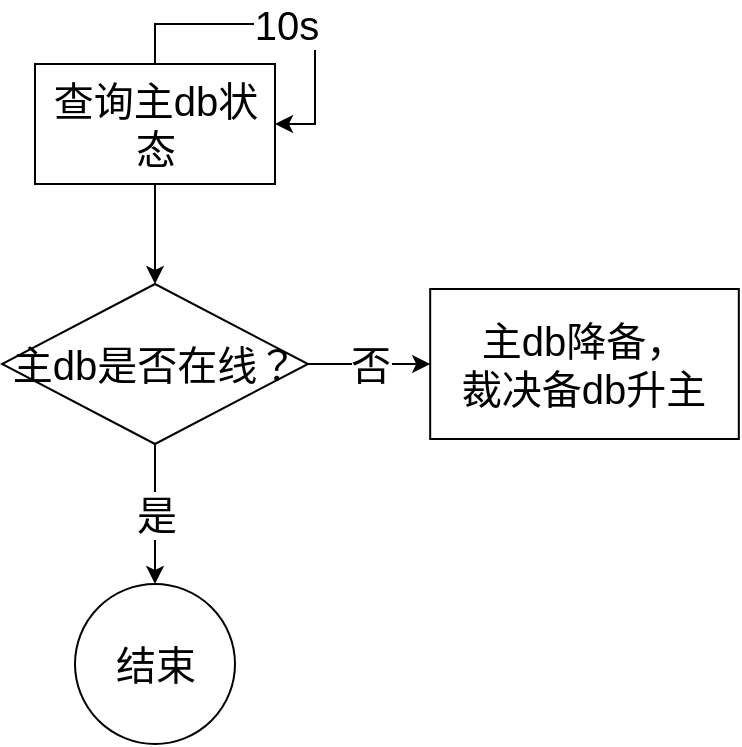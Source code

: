 <mxfile version="14.9.2" type="github" pages="3">
  <diagram id="rc4cJNgUSgESx1fXajIE" name="总体设计">
    <mxGraphModel dx="1422" dy="794" grid="1" gridSize="10" guides="1" tooltips="1" connect="1" arrows="1" fold="1" page="1" pageScale="1" pageWidth="827" pageHeight="1169" math="0" shadow="0">
      <root>
        <mxCell id="Iep0IO20YgfSR1-2lDho-0" />
        <mxCell id="Iep0IO20YgfSR1-2lDho-1" parent="Iep0IO20YgfSR1-2lDho-0" />
        <mxCell id="igdvtDWH_usGFmr15wQb-10" style="edgeStyle=orthogonalEdgeStyle;rounded=0;orthogonalLoop=1;jettySize=auto;html=1;fontSize=20;fontColor=#000000;entryX=0.5;entryY=0;entryDx=0;entryDy=0;" parent="Iep0IO20YgfSR1-2lDho-1" source="igdvtDWH_usGFmr15wQb-9" target="igdvtDWH_usGFmr15wQb-12" edge="1">
          <mxGeometry relative="1" as="geometry">
            <mxPoint x="437.09" y="110" as="targetPoint" />
          </mxGeometry>
        </mxCell>
        <mxCell id="igdvtDWH_usGFmr15wQb-9" value="查询主db状态" style="rounded=0;whiteSpace=wrap;html=1;fontSize=20;fontColor=#000000;" parent="Iep0IO20YgfSR1-2lDho-1" vertex="1">
          <mxGeometry x="245.5" y="80" width="120" height="60" as="geometry" />
        </mxCell>
        <mxCell id="igdvtDWH_usGFmr15wQb-13" value="是" style="edgeStyle=orthogonalEdgeStyle;rounded=0;orthogonalLoop=1;jettySize=auto;html=1;fontSize=20;fontColor=#000000;" parent="Iep0IO20YgfSR1-2lDho-1" source="igdvtDWH_usGFmr15wQb-12" target="igdvtDWH_usGFmr15wQb-17" edge="1">
          <mxGeometry relative="1" as="geometry">
            <mxPoint x="305.5" y="340" as="targetPoint" />
          </mxGeometry>
        </mxCell>
        <mxCell id="igdvtDWH_usGFmr15wQb-16" value="否" style="edgeStyle=orthogonalEdgeStyle;rounded=0;orthogonalLoop=1;jettySize=auto;html=1;entryX=0;entryY=0.5;entryDx=0;entryDy=0;fontSize=20;fontColor=#000000;" parent="Iep0IO20YgfSR1-2lDho-1" source="igdvtDWH_usGFmr15wQb-12" target="igdvtDWH_usGFmr15wQb-15" edge="1">
          <mxGeometry relative="1" as="geometry" />
        </mxCell>
        <mxCell id="igdvtDWH_usGFmr15wQb-12" value="主db是否在线？" style="rhombus;whiteSpace=wrap;html=1;fontSize=20;fontColor=#000000;" parent="Iep0IO20YgfSR1-2lDho-1" vertex="1">
          <mxGeometry x="229" y="190" width="153" height="80" as="geometry" />
        </mxCell>
        <mxCell id="igdvtDWH_usGFmr15wQb-15" value="&lt;div&gt;主db降备，&lt;/div&gt;&lt;div&gt;裁决&lt;span&gt;备db升主&lt;/span&gt;&lt;/div&gt;" style="rounded=0;whiteSpace=wrap;html=1;fontSize=20;fontColor=#000000;" parent="Iep0IO20YgfSR1-2lDho-1" vertex="1">
          <mxGeometry x="443.09" y="192.5" width="154.32" height="75" as="geometry" />
        </mxCell>
        <mxCell id="igdvtDWH_usGFmr15wQb-17" value="结束" style="ellipse;whiteSpace=wrap;html=1;aspect=fixed;fontSize=20;fontColor=#000000;" parent="Iep0IO20YgfSR1-2lDho-1" vertex="1">
          <mxGeometry x="265.5" y="340" width="80" height="80" as="geometry" />
        </mxCell>
        <mxCell id="-EraPR5gtUhfbuORPZ20-1" value="10s" style="edgeStyle=orthogonalEdgeStyle;rounded=0;orthogonalLoop=1;jettySize=auto;html=1;entryX=1;entryY=0.5;entryDx=0;entryDy=0;fontSize=20;fontColor=#000000;fontStyle=0" parent="Iep0IO20YgfSR1-2lDho-1" source="igdvtDWH_usGFmr15wQb-9" target="igdvtDWH_usGFmr15wQb-9" edge="1">
          <mxGeometry relative="1" as="geometry" />
        </mxCell>
      </root>
    </mxGraphModel>
  </diagram>
  <diagram id="i_tij0DnMo8rIsFSz59M" name="正常状态">
    <mxGraphModel dx="1422" dy="794" grid="1" gridSize="10" guides="1" tooltips="1" connect="1" arrows="1" fold="1" page="1" pageScale="1" pageWidth="827" pageHeight="1169" math="0" shadow="0">
      <root>
        <mxCell id="Nh3z0OWLWfTSrSVDvW7Z-0" />
        <mxCell id="Nh3z0OWLWfTSrSVDvW7Z-1" parent="Nh3z0OWLWfTSrSVDvW7Z-0" />
        <mxCell id="3CrbVIG-tVSLi0jxpKKH-0" value="存储SQL" style="edgeStyle=orthogonalEdgeStyle;rounded=0;orthogonalLoop=1;jettySize=auto;html=1;fontSize=20;fontColor=#000000;exitX=0.5;exitY=1;exitDx=0;exitDy=0;exitPerimeter=0;" edge="1" parent="Nh3z0OWLWfTSrSVDvW7Z-1" source="3CrbVIG-tVSLi0jxpKKH-3" target="3CrbVIG-tVSLi0jxpKKH-1">
          <mxGeometry relative="1" as="geometry">
            <mxPoint x="417" y="344" as="targetPoint" />
          </mxGeometry>
        </mxCell>
        <mxCell id="3CrbVIG-tVSLi0jxpKKH-1" value="Redis" style="aspect=fixed;html=1;points=[];align=center;image;fontSize=20;image=img/lib/mscae/Cache_Redis_Product.svg;fontColor=#000000;" vertex="1" parent="Nh3z0OWLWfTSrSVDvW7Z-1">
          <mxGeometry x="159.84" y="358" width="133.33" height="112" as="geometry" />
        </mxCell>
        <mxCell id="3CrbVIG-tVSLi0jxpKKH-2" value="1. 同步SQL" style="endArrow=classic;html=1;fontSize=20;fontColor=#000000;" edge="1" parent="Nh3z0OWLWfTSrSVDvW7Z-1">
          <mxGeometry width="50" height="50" relative="1" as="geometry">
            <mxPoint x="321.66" y="154" as="sourcePoint" />
            <mxPoint x="511.66" y="154" as="targetPoint" />
            <Array as="points">
              <mxPoint x="421.66" y="154" />
            </Array>
          </mxGeometry>
        </mxCell>
        <mxCell id="3CrbVIG-tVSLi0jxpKKH-3" value="&lt;div&gt;MySQL&lt;/div&gt;&lt;div&gt;主&lt;/div&gt;" style="strokeWidth=2;html=1;shape=mxgraph.flowchart.database;whiteSpace=wrap;fontSize=20;fontStyle=1" vertex="1" parent="Nh3z0OWLWfTSrSVDvW7Z-1">
          <mxGeometry x="156" y="104" width="141" height="160" as="geometry" />
        </mxCell>
        <mxCell id="3CrbVIG-tVSLi0jxpKKH-4" value="&lt;div&gt;MySQL&lt;br&gt;&lt;/div&gt;&lt;div&gt;备&lt;/div&gt;" style="strokeWidth=2;html=1;shape=mxgraph.flowchart.database;whiteSpace=wrap;fontSize=20;fontStyle=1" vertex="1" parent="Nh3z0OWLWfTSrSVDvW7Z-1">
          <mxGeometry x="530" y="100" width="141" height="160" as="geometry" />
        </mxCell>
        <mxCell id="3CrbVIG-tVSLi0jxpKKH-5" value="SyncLog" style="rounded=0;whiteSpace=wrap;html=1;fontSize=20;fontColor=#000000;" vertex="1" parent="Nh3z0OWLWfTSrSVDvW7Z-1">
          <mxGeometry x="350.0" y="200" width="120" height="60" as="geometry" />
        </mxCell>
      </root>
    </mxGraphModel>
  </diagram>
  <diagram name="DB主down" id="rCgbhJA9a4IqONumQ-Ts">
    <mxGraphModel dx="1185" dy="662" grid="1" gridSize="10" guides="1" tooltips="1" connect="1" arrows="1" fold="1" page="1" pageScale="1" pageWidth="827" pageHeight="1169" math="0" shadow="0">
      <root>
        <mxCell id="3Y5qJiJgZ6nx7BUhkn-I-0" />
        <mxCell id="3Y5qJiJgZ6nx7BUhkn-I-1" parent="3Y5qJiJgZ6nx7BUhkn-I-0" />
        <mxCell id="3Y5qJiJgZ6nx7BUhkn-I-8" value="同步SQL" style="rounded=0;orthogonalLoop=1;jettySize=auto;html=1;entryX=0.5;entryY=1;entryDx=0;entryDy=0;entryPerimeter=0;" edge="1" parent="3Y5qJiJgZ6nx7BUhkn-I-1" source="3Y5qJiJgZ6nx7BUhkn-I-3" target="3Y5qJiJgZ6nx7BUhkn-I-6">
          <mxGeometry relative="1" as="geometry" />
        </mxCell>
        <mxCell id="3Y5qJiJgZ6nx7BUhkn-I-10" value="同步SQL" style="edgeStyle=none;rounded=0;orthogonalLoop=1;jettySize=auto;html=1;entryX=0.5;entryY=1;entryDx=0;entryDy=0;entryPerimeter=0;" edge="1" parent="3Y5qJiJgZ6nx7BUhkn-I-1" source="3Y5qJiJgZ6nx7BUhkn-I-3" target="3Y5qJiJgZ6nx7BUhkn-I-9">
          <mxGeometry relative="1" as="geometry" />
        </mxCell>
        <mxCell id="KiDXPSvSlTimF1fyZaZ--1" style="edgeStyle=none;rounded=0;orthogonalLoop=1;jettySize=auto;html=1;entryX=0;entryY=0.5;entryDx=0;entryDy=0;" edge="1" parent="3Y5qJiJgZ6nx7BUhkn-I-1" source="3Y5qJiJgZ6nx7BUhkn-I-3" target="KiDXPSvSlTimF1fyZaZ--0">
          <mxGeometry relative="1" as="geometry" />
        </mxCell>
        <mxCell id="3Y5qJiJgZ6nx7BUhkn-I-3" value="Redis" style="aspect=fixed;html=1;points=[];align=center;image;fontSize=20;image=img/lib/mscae/Cache_Redis_Product.svg;fontColor=#000000;" vertex="1" parent="3Y5qJiJgZ6nx7BUhkn-I-1">
          <mxGeometry x="159.84" y="358" width="133.33" height="112" as="geometry" />
        </mxCell>
        <mxCell id="3Y5qJiJgZ6nx7BUhkn-I-6" value="&lt;div&gt;MySQL&lt;br&gt;&lt;/div&gt;&lt;div&gt;备&lt;/div&gt;" style="strokeWidth=2;html=1;shape=mxgraph.flowchart.database;whiteSpace=wrap;fontSize=20;fontStyle=1" vertex="1" parent="3Y5qJiJgZ6nx7BUhkn-I-1">
          <mxGeometry x="430" y="104" width="141" height="160" as="geometry" />
        </mxCell>
        <mxCell id="3Y5qJiJgZ6nx7BUhkn-I-7" value="SyncLog" style="rounded=0;whiteSpace=wrap;html=1;fontSize=20;fontColor=#000000;" vertex="1" parent="3Y5qJiJgZ6nx7BUhkn-I-1">
          <mxGeometry x="280.0" y="250" width="120" height="60" as="geometry" />
        </mxCell>
        <mxCell id="3Y5qJiJgZ6nx7BUhkn-I-9" value="&lt;div&gt;MySQL&lt;br&gt;&lt;/div&gt;&lt;div&gt;备&lt;/div&gt;" style="strokeWidth=2;html=1;shape=mxgraph.flowchart.database;whiteSpace=wrap;fontSize=20;fontStyle=1" vertex="1" parent="3Y5qJiJgZ6nx7BUhkn-I-1">
          <mxGeometry x="630" y="104" width="141" height="160" as="geometry" />
        </mxCell>
        <mxCell id="3Y5qJiJgZ6nx7BUhkn-I-13" value="" style="shape=table;startSize=0;container=1;collapsible=0;childLayout=tableLayout;" vertex="1" parent="3Y5qJiJgZ6nx7BUhkn-I-1">
          <mxGeometry x="444.67" y="211.25" width="111.66" height="33.5" as="geometry" />
        </mxCell>
        <mxCell id="3Y5qJiJgZ6nx7BUhkn-I-14" value="" style="shape=partialRectangle;collapsible=0;dropTarget=0;pointerEvents=0;fillColor=none;top=0;left=0;bottom=0;right=0;points=[[0,0.5],[1,0.5]];portConstraint=eastwest;" vertex="1" parent="3Y5qJiJgZ6nx7BUhkn-I-13">
          <mxGeometry width="111.66" height="16" as="geometry" />
        </mxCell>
        <mxCell id="3Y5qJiJgZ6nx7BUhkn-I-15" value="id" style="shape=partialRectangle;html=1;whiteSpace=wrap;connectable=0;overflow=hidden;fillColor=none;top=0;left=0;bottom=0;right=0;fontStyle=1" vertex="1" parent="3Y5qJiJgZ6nx7BUhkn-I-14">
          <mxGeometry width="57" height="16" as="geometry" />
        </mxCell>
        <mxCell id="3Y5qJiJgZ6nx7BUhkn-I-16" value="sql" style="shape=partialRectangle;html=1;whiteSpace=wrap;connectable=0;overflow=hidden;fillColor=none;top=0;left=0;bottom=0;right=0;fontStyle=1" vertex="1" parent="3Y5qJiJgZ6nx7BUhkn-I-14">
          <mxGeometry x="57" width="55" height="16" as="geometry" />
        </mxCell>
        <mxCell id="3Y5qJiJgZ6nx7BUhkn-I-17" value="" style="shape=partialRectangle;collapsible=0;dropTarget=0;pointerEvents=0;fillColor=none;top=0;left=0;bottom=0;right=0;points=[[0,0.5],[1,0.5]];portConstraint=eastwest;" vertex="1" parent="3Y5qJiJgZ6nx7BUhkn-I-13">
          <mxGeometry y="16" width="111.66" height="18" as="geometry" />
        </mxCell>
        <mxCell id="3Y5qJiJgZ6nx7BUhkn-I-18" value="10" style="shape=partialRectangle;html=1;whiteSpace=wrap;connectable=0;overflow=hidden;fillColor=none;top=0;left=0;bottom=0;right=0;" vertex="1" parent="3Y5qJiJgZ6nx7BUhkn-I-17">
          <mxGeometry width="57" height="18" as="geometry" />
        </mxCell>
        <mxCell id="3Y5qJiJgZ6nx7BUhkn-I-19" value="INSERT" style="shape=partialRectangle;html=1;whiteSpace=wrap;connectable=0;overflow=hidden;fillColor=none;top=0;left=0;bottom=0;right=0;" vertex="1" parent="3Y5qJiJgZ6nx7BUhkn-I-17">
          <mxGeometry x="57" width="55" height="18" as="geometry" />
        </mxCell>
        <mxCell id="3Y5qJiJgZ6nx7BUhkn-I-20" value="" style="shape=table;startSize=0;container=1;collapsible=0;childLayout=tableLayout;" vertex="1" parent="3Y5qJiJgZ6nx7BUhkn-I-1">
          <mxGeometry x="644.67" y="211.25" width="111.66" height="33.5" as="geometry" />
        </mxCell>
        <mxCell id="3Y5qJiJgZ6nx7BUhkn-I-21" value="" style="shape=partialRectangle;collapsible=0;dropTarget=0;pointerEvents=0;fillColor=none;top=0;left=0;bottom=0;right=0;points=[[0,0.5],[1,0.5]];portConstraint=eastwest;" vertex="1" parent="3Y5qJiJgZ6nx7BUhkn-I-20">
          <mxGeometry width="111.66" height="16" as="geometry" />
        </mxCell>
        <mxCell id="3Y5qJiJgZ6nx7BUhkn-I-22" value="id" style="shape=partialRectangle;html=1;whiteSpace=wrap;connectable=0;overflow=hidden;fillColor=none;top=0;left=0;bottom=0;right=0;fontStyle=1" vertex="1" parent="3Y5qJiJgZ6nx7BUhkn-I-21">
          <mxGeometry width="57" height="16" as="geometry" />
        </mxCell>
        <mxCell id="3Y5qJiJgZ6nx7BUhkn-I-23" value="sql" style="shape=partialRectangle;html=1;whiteSpace=wrap;connectable=0;overflow=hidden;fillColor=none;top=0;left=0;bottom=0;right=0;fontStyle=1" vertex="1" parent="3Y5qJiJgZ6nx7BUhkn-I-21">
          <mxGeometry x="57" width="55" height="16" as="geometry" />
        </mxCell>
        <mxCell id="3Y5qJiJgZ6nx7BUhkn-I-24" value="" style="shape=partialRectangle;collapsible=0;dropTarget=0;pointerEvents=0;fillColor=none;top=0;left=0;bottom=0;right=0;points=[[0,0.5],[1,0.5]];portConstraint=eastwest;" vertex="1" parent="3Y5qJiJgZ6nx7BUhkn-I-20">
          <mxGeometry y="16" width="111.66" height="18" as="geometry" />
        </mxCell>
        <mxCell id="3Y5qJiJgZ6nx7BUhkn-I-25" value="9" style="shape=partialRectangle;html=1;whiteSpace=wrap;connectable=0;overflow=hidden;fillColor=none;top=0;left=0;bottom=0;right=0;" vertex="1" parent="3Y5qJiJgZ6nx7BUhkn-I-24">
          <mxGeometry width="57" height="18" as="geometry" />
        </mxCell>
        <mxCell id="3Y5qJiJgZ6nx7BUhkn-I-26" value="DELETE" style="shape=partialRectangle;html=1;whiteSpace=wrap;connectable=0;overflow=hidden;fillColor=none;top=0;left=0;bottom=0;right=0;" vertex="1" parent="3Y5qJiJgZ6nx7BUhkn-I-24">
          <mxGeometry x="57" width="55" height="18" as="geometry" />
        </mxCell>
        <mxCell id="3Y5qJiJgZ6nx7BUhkn-I-30" value="" style="shadow=0;dashed=0;html=1;strokeColor=none;labelPosition=center;verticalLabelPosition=bottom;verticalAlign=top;align=center;outlineConnect=0;shape=mxgraph.veeam.checked;fillColor=#52EF0E;" vertex="1" parent="3Y5qJiJgZ6nx7BUhkn-I-1">
          <mxGeometry x="520.33" y="90" width="36" height="36" as="geometry" />
        </mxCell>
        <mxCell id="3Y5qJiJgZ6nx7BUhkn-I-31" value="" style="shape=mxgraph.arrows.arrow_up;html=1;verticalLabelPosition=bottom;verticalAlign=top;strokeWidth=2;strokeColor=#000000;" vertex="1" parent="3Y5qJiJgZ6nx7BUhkn-I-1">
          <mxGeometry x="483.54" y="68" width="33.92" height="47" as="geometry" />
        </mxCell>
        <mxCell id="3Y5qJiJgZ6nx7BUhkn-I-32" value="" style="group" vertex="1" connectable="0" parent="3Y5qJiJgZ6nx7BUhkn-I-1">
          <mxGeometry x="140" y="60" width="141" height="160" as="geometry" />
        </mxCell>
        <mxCell id="3Y5qJiJgZ6nx7BUhkn-I-5" value="&lt;div&gt;MySQL&lt;/div&gt;&lt;div&gt;主&lt;/div&gt;" style="strokeWidth=2;html=1;shape=mxgraph.flowchart.database;whiteSpace=wrap;fontSize=20;fontStyle=1" vertex="1" parent="3Y5qJiJgZ6nx7BUhkn-I-32">
          <mxGeometry width="141" height="160" as="geometry" />
        </mxCell>
        <mxCell id="3Y5qJiJgZ6nx7BUhkn-I-12" value="" style="shape=image;html=1;verticalAlign=top;verticalLabelPosition=bottom;labelBackgroundColor=#ffffff;imageAspect=0;aspect=fixed;image=https://cdn2.iconfinder.com/data/icons/metro-uinvert-dock/128/Wifi_Not_Connected.png" vertex="1" parent="3Y5qJiJgZ6nx7BUhkn-I-32">
          <mxGeometry x="48.5" y="102" width="44" height="44" as="geometry" />
        </mxCell>
        <mxCell id="KiDXPSvSlTimF1fyZaZ--0" value="Clear 0~9" style="rounded=0;whiteSpace=wrap;html=1;fontStyle=1" vertex="1" parent="3Y5qJiJgZ6nx7BUhkn-I-1">
          <mxGeometry x="414.0" y="394" width="80" height="40" as="geometry" />
        </mxCell>
      </root>
    </mxGraphModel>
  </diagram>
</mxfile>
